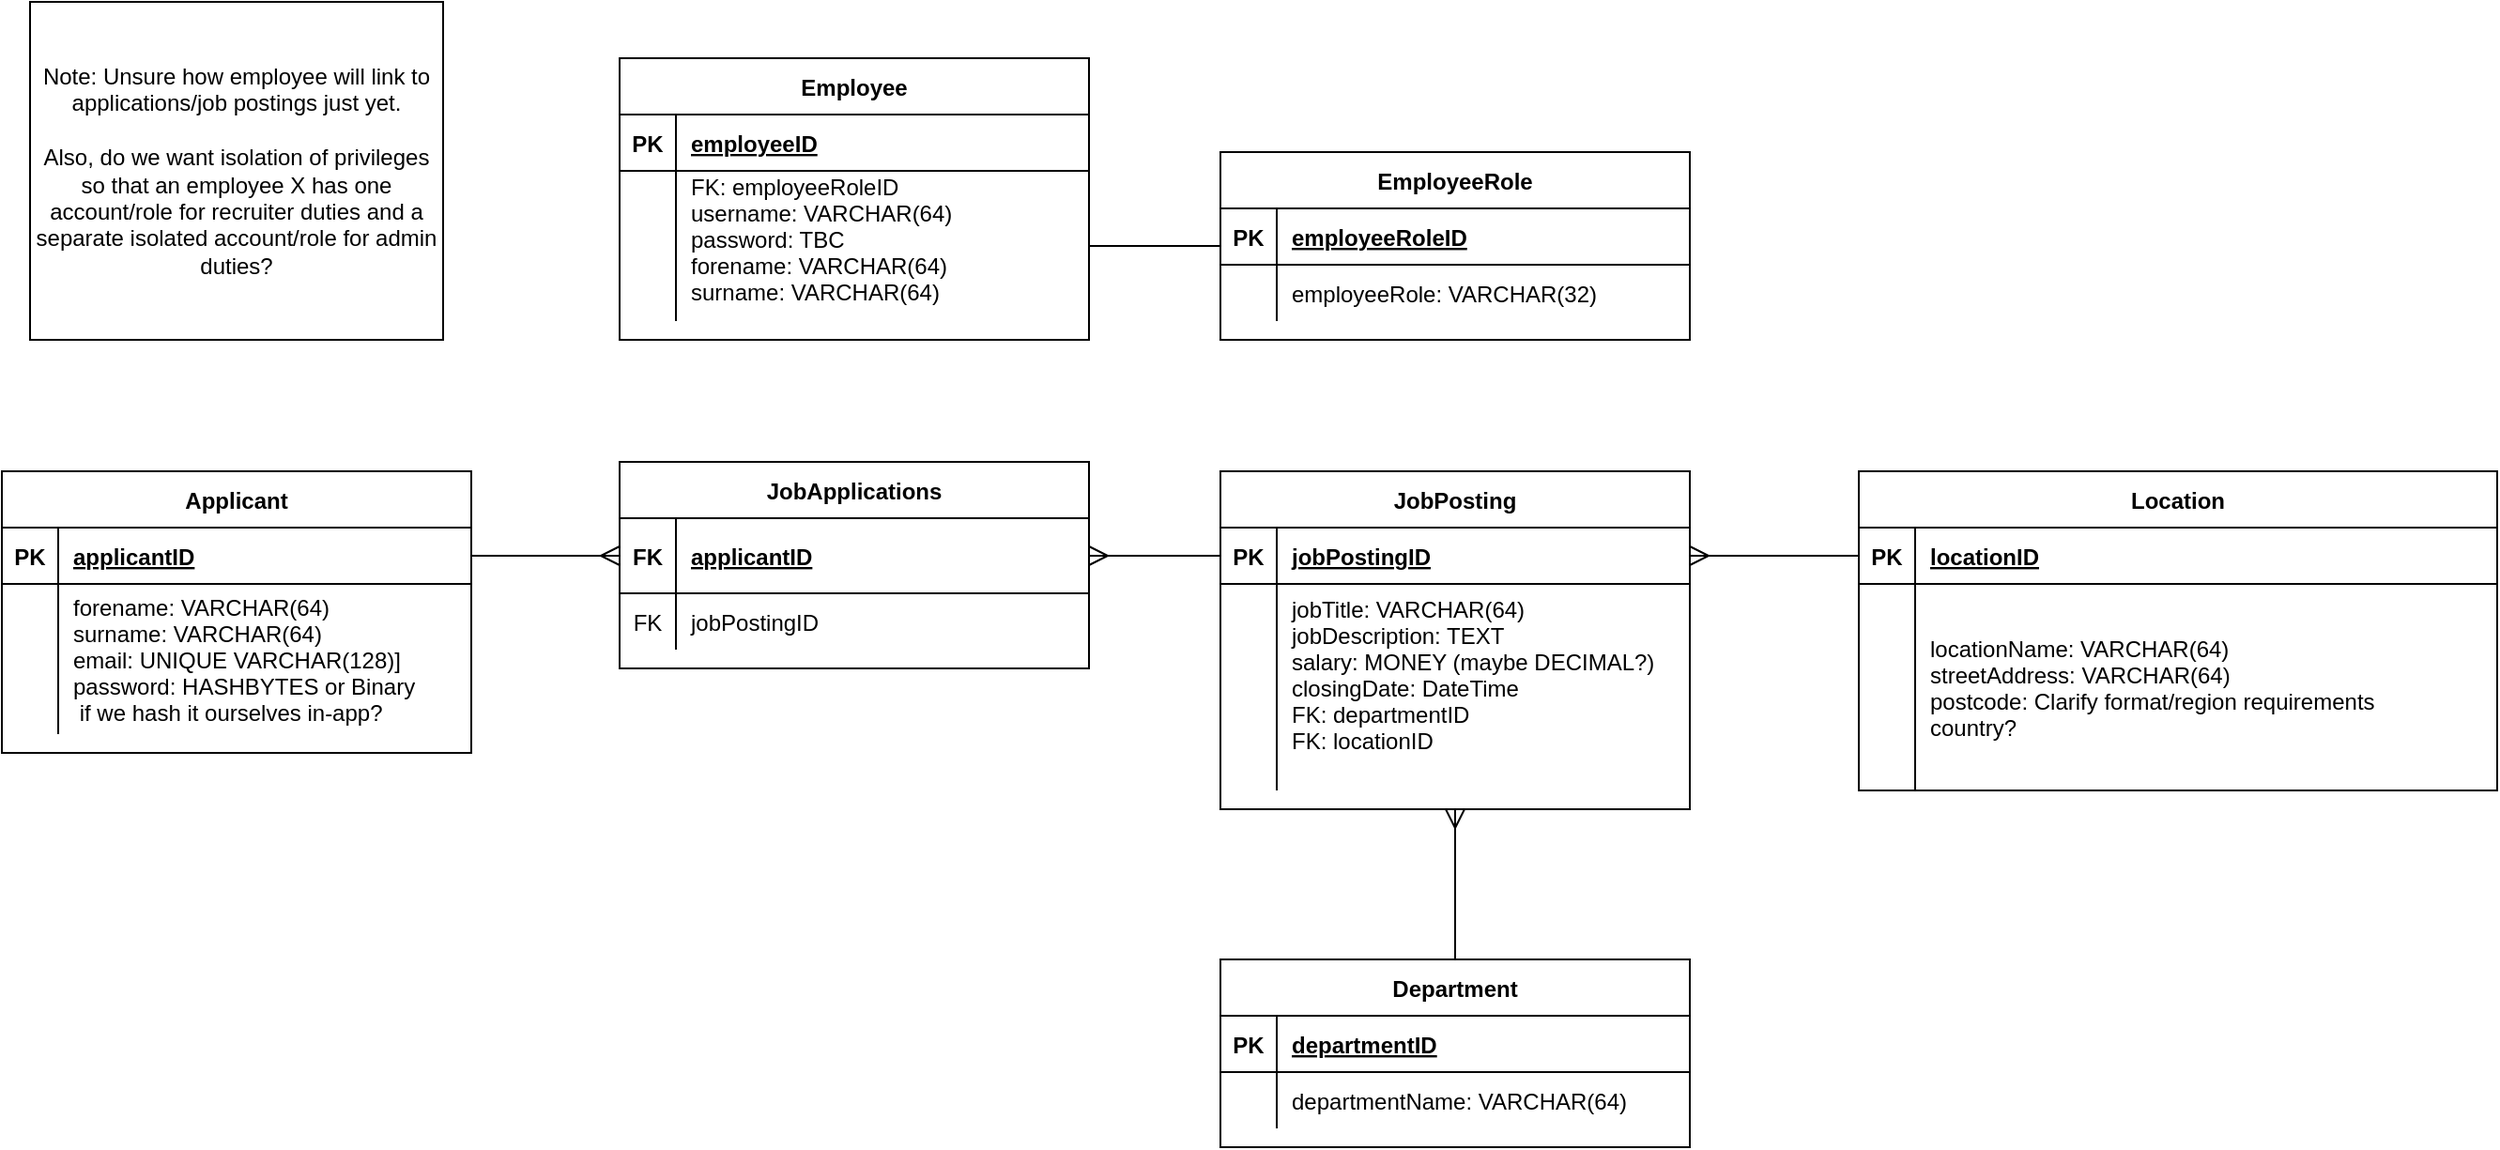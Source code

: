 <mxfile version="24.7.17">
  <diagram id="R2lEEEUBdFMjLlhIrx00" name="Page-1">
    <mxGraphModel dx="1593" dy="946" grid="1" gridSize="10" guides="1" tooltips="1" connect="1" arrows="1" fold="1" page="1" pageScale="1" pageWidth="850" pageHeight="1100" math="0" shadow="0" extFonts="Permanent Marker^https://fonts.googleapis.com/css?family=Permanent+Marker">
      <root>
        <mxCell id="0" />
        <mxCell id="1" parent="0" />
        <mxCell id="YbhxmXEQ3u_KpKCyCtI--7" value="Applicant" style="shape=table;startSize=30;container=1;collapsible=1;childLayout=tableLayout;fixedRows=1;rowLines=0;fontStyle=1;align=center;resizeLast=1;" vertex="1" parent="1">
          <mxGeometry x="31" y="320" width="250" height="150" as="geometry" />
        </mxCell>
        <mxCell id="YbhxmXEQ3u_KpKCyCtI--8" value="" style="shape=partialRectangle;collapsible=0;dropTarget=0;pointerEvents=0;fillColor=none;points=[[0,0.5],[1,0.5]];portConstraint=eastwest;top=0;left=0;right=0;bottom=1;" vertex="1" parent="YbhxmXEQ3u_KpKCyCtI--7">
          <mxGeometry y="30" width="250" height="30" as="geometry" />
        </mxCell>
        <mxCell id="YbhxmXEQ3u_KpKCyCtI--9" value="PK" style="shape=partialRectangle;overflow=hidden;connectable=0;fillColor=none;top=0;left=0;bottom=0;right=0;fontStyle=1;" vertex="1" parent="YbhxmXEQ3u_KpKCyCtI--8">
          <mxGeometry width="30" height="30" as="geometry">
            <mxRectangle width="30" height="30" as="alternateBounds" />
          </mxGeometry>
        </mxCell>
        <mxCell id="YbhxmXEQ3u_KpKCyCtI--10" value="applicantID" style="shape=partialRectangle;overflow=hidden;connectable=0;fillColor=none;top=0;left=0;bottom=0;right=0;align=left;spacingLeft=6;fontStyle=5;" vertex="1" parent="YbhxmXEQ3u_KpKCyCtI--8">
          <mxGeometry x="30" width="220" height="30" as="geometry">
            <mxRectangle width="220" height="30" as="alternateBounds" />
          </mxGeometry>
        </mxCell>
        <mxCell id="YbhxmXEQ3u_KpKCyCtI--11" value="" style="shape=partialRectangle;collapsible=0;dropTarget=0;pointerEvents=0;fillColor=none;points=[[0,0.5],[1,0.5]];portConstraint=eastwest;top=0;left=0;right=0;bottom=0;" vertex="1" parent="YbhxmXEQ3u_KpKCyCtI--7">
          <mxGeometry y="60" width="250" height="80" as="geometry" />
        </mxCell>
        <mxCell id="YbhxmXEQ3u_KpKCyCtI--12" value="" style="shape=partialRectangle;overflow=hidden;connectable=0;fillColor=none;top=0;left=0;bottom=0;right=0;" vertex="1" parent="YbhxmXEQ3u_KpKCyCtI--11">
          <mxGeometry width="30" height="80" as="geometry">
            <mxRectangle width="30" height="80" as="alternateBounds" />
          </mxGeometry>
        </mxCell>
        <mxCell id="YbhxmXEQ3u_KpKCyCtI--13" value="forename: VARCHAR(64)&#xa;surname: VARCHAR(64)&#xa;email: UNIQUE VARCHAR(128)]&#xa;password: HASHBYTES or Binary&#xa; if we hash it ourselves in-app?" style="shape=partialRectangle;overflow=hidden;connectable=0;fillColor=none;top=0;left=0;bottom=0;right=0;align=left;spacingLeft=6;" vertex="1" parent="YbhxmXEQ3u_KpKCyCtI--11">
          <mxGeometry x="30" width="220" height="80" as="geometry">
            <mxRectangle width="220" height="80" as="alternateBounds" />
          </mxGeometry>
        </mxCell>
        <mxCell id="YbhxmXEQ3u_KpKCyCtI--14" value="Employee" style="shape=table;startSize=30;container=1;collapsible=1;childLayout=tableLayout;fixedRows=1;rowLines=0;fontStyle=1;align=center;resizeLast=1;" vertex="1" parent="1">
          <mxGeometry x="360" y="100" width="250" height="150" as="geometry" />
        </mxCell>
        <mxCell id="YbhxmXEQ3u_KpKCyCtI--15" value="" style="shape=partialRectangle;collapsible=0;dropTarget=0;pointerEvents=0;fillColor=none;points=[[0,0.5],[1,0.5]];portConstraint=eastwest;top=0;left=0;right=0;bottom=1;" vertex="1" parent="YbhxmXEQ3u_KpKCyCtI--14">
          <mxGeometry y="30" width="250" height="30" as="geometry" />
        </mxCell>
        <mxCell id="YbhxmXEQ3u_KpKCyCtI--16" value="PK" style="shape=partialRectangle;overflow=hidden;connectable=0;fillColor=none;top=0;left=0;bottom=0;right=0;fontStyle=1;" vertex="1" parent="YbhxmXEQ3u_KpKCyCtI--15">
          <mxGeometry width="30" height="30" as="geometry">
            <mxRectangle width="30" height="30" as="alternateBounds" />
          </mxGeometry>
        </mxCell>
        <mxCell id="YbhxmXEQ3u_KpKCyCtI--17" value="employeeID" style="shape=partialRectangle;overflow=hidden;connectable=0;fillColor=none;top=0;left=0;bottom=0;right=0;align=left;spacingLeft=6;fontStyle=5;" vertex="1" parent="YbhxmXEQ3u_KpKCyCtI--15">
          <mxGeometry x="30" width="220" height="30" as="geometry">
            <mxRectangle width="220" height="30" as="alternateBounds" />
          </mxGeometry>
        </mxCell>
        <mxCell id="YbhxmXEQ3u_KpKCyCtI--18" value="" style="shape=partialRectangle;collapsible=0;dropTarget=0;pointerEvents=0;fillColor=none;points=[[0,0.5],[1,0.5]];portConstraint=eastwest;top=0;left=0;right=0;bottom=0;" vertex="1" parent="YbhxmXEQ3u_KpKCyCtI--14">
          <mxGeometry y="60" width="250" height="80" as="geometry" />
        </mxCell>
        <mxCell id="YbhxmXEQ3u_KpKCyCtI--19" value="" style="shape=partialRectangle;overflow=hidden;connectable=0;fillColor=none;top=0;left=0;bottom=0;right=0;" vertex="1" parent="YbhxmXEQ3u_KpKCyCtI--18">
          <mxGeometry width="30" height="80" as="geometry">
            <mxRectangle width="30" height="80" as="alternateBounds" />
          </mxGeometry>
        </mxCell>
        <mxCell id="YbhxmXEQ3u_KpKCyCtI--20" value="FK: employeeRoleID&#xa;username: VARCHAR(64)&#xa;password: TBC&#xa;forename: VARCHAR(64)&#xa;surname: VARCHAR(64)&#xa;" style="shape=partialRectangle;overflow=hidden;connectable=0;fillColor=none;top=0;left=0;bottom=0;right=0;align=left;spacingLeft=6;" vertex="1" parent="YbhxmXEQ3u_KpKCyCtI--18">
          <mxGeometry x="30" width="220" height="80" as="geometry">
            <mxRectangle width="220" height="80" as="alternateBounds" />
          </mxGeometry>
        </mxCell>
        <mxCell id="YbhxmXEQ3u_KpKCyCtI--21" value="JobPosting" style="shape=table;startSize=30;container=1;collapsible=1;childLayout=tableLayout;fixedRows=1;rowLines=0;fontStyle=1;align=center;resizeLast=1;" vertex="1" parent="1">
          <mxGeometry x="680" y="320" width="250" height="180" as="geometry" />
        </mxCell>
        <mxCell id="YbhxmXEQ3u_KpKCyCtI--22" value="" style="shape=partialRectangle;collapsible=0;dropTarget=0;pointerEvents=0;fillColor=none;points=[[0,0.5],[1,0.5]];portConstraint=eastwest;top=0;left=0;right=0;bottom=1;" vertex="1" parent="YbhxmXEQ3u_KpKCyCtI--21">
          <mxGeometry y="30" width="250" height="30" as="geometry" />
        </mxCell>
        <mxCell id="YbhxmXEQ3u_KpKCyCtI--23" value="PK" style="shape=partialRectangle;overflow=hidden;connectable=0;fillColor=none;top=0;left=0;bottom=0;right=0;fontStyle=1;" vertex="1" parent="YbhxmXEQ3u_KpKCyCtI--22">
          <mxGeometry width="30" height="30" as="geometry">
            <mxRectangle width="30" height="30" as="alternateBounds" />
          </mxGeometry>
        </mxCell>
        <mxCell id="YbhxmXEQ3u_KpKCyCtI--24" value="jobPostingID" style="shape=partialRectangle;overflow=hidden;connectable=0;fillColor=none;top=0;left=0;bottom=0;right=0;align=left;spacingLeft=6;fontStyle=5;" vertex="1" parent="YbhxmXEQ3u_KpKCyCtI--22">
          <mxGeometry x="30" width="220" height="30" as="geometry">
            <mxRectangle width="220" height="30" as="alternateBounds" />
          </mxGeometry>
        </mxCell>
        <mxCell id="YbhxmXEQ3u_KpKCyCtI--25" value="" style="shape=partialRectangle;collapsible=0;dropTarget=0;pointerEvents=0;fillColor=none;points=[[0,0.5],[1,0.5]];portConstraint=eastwest;top=0;left=0;right=0;bottom=0;" vertex="1" parent="YbhxmXEQ3u_KpKCyCtI--21">
          <mxGeometry y="60" width="250" height="110" as="geometry" />
        </mxCell>
        <mxCell id="YbhxmXEQ3u_KpKCyCtI--26" value="" style="shape=partialRectangle;overflow=hidden;connectable=0;fillColor=none;top=0;left=0;bottom=0;right=0;" vertex="1" parent="YbhxmXEQ3u_KpKCyCtI--25">
          <mxGeometry width="30" height="110" as="geometry">
            <mxRectangle width="30" height="110" as="alternateBounds" />
          </mxGeometry>
        </mxCell>
        <mxCell id="YbhxmXEQ3u_KpKCyCtI--27" value="jobTitle: VARCHAR(64)&#xa;jobDescription: TEXT&#xa;salary: MONEY (maybe DECIMAL?)&#xa;closingDate: DateTime&#xa;FK: departmentID&#xa;FK: locationID&#xa;" style="shape=partialRectangle;overflow=hidden;connectable=0;fillColor=none;top=0;left=0;bottom=0;right=0;align=left;spacingLeft=6;" vertex="1" parent="YbhxmXEQ3u_KpKCyCtI--25">
          <mxGeometry x="30" width="220" height="110" as="geometry">
            <mxRectangle width="220" height="110" as="alternateBounds" />
          </mxGeometry>
        </mxCell>
        <mxCell id="YbhxmXEQ3u_KpKCyCtI--67" style="edgeStyle=none;curved=1;rounded=0;orthogonalLoop=1;jettySize=auto;html=1;entryX=0.5;entryY=1;entryDx=0;entryDy=0;fontSize=12;startSize=8;endSize=8;endArrow=ERmany;endFill=0;" edge="1" parent="1" source="YbhxmXEQ3u_KpKCyCtI--28" target="YbhxmXEQ3u_KpKCyCtI--21">
          <mxGeometry relative="1" as="geometry" />
        </mxCell>
        <mxCell id="YbhxmXEQ3u_KpKCyCtI--28" value="Department" style="shape=table;startSize=30;container=1;collapsible=1;childLayout=tableLayout;fixedRows=1;rowLines=0;fontStyle=1;align=center;resizeLast=1;" vertex="1" parent="1">
          <mxGeometry x="680" y="580" width="250" height="100" as="geometry" />
        </mxCell>
        <mxCell id="YbhxmXEQ3u_KpKCyCtI--29" value="" style="shape=partialRectangle;collapsible=0;dropTarget=0;pointerEvents=0;fillColor=none;points=[[0,0.5],[1,0.5]];portConstraint=eastwest;top=0;left=0;right=0;bottom=1;" vertex="1" parent="YbhxmXEQ3u_KpKCyCtI--28">
          <mxGeometry y="30" width="250" height="30" as="geometry" />
        </mxCell>
        <mxCell id="YbhxmXEQ3u_KpKCyCtI--30" value="PK" style="shape=partialRectangle;overflow=hidden;connectable=0;fillColor=none;top=0;left=0;bottom=0;right=0;fontStyle=1;" vertex="1" parent="YbhxmXEQ3u_KpKCyCtI--29">
          <mxGeometry width="30" height="30" as="geometry">
            <mxRectangle width="30" height="30" as="alternateBounds" />
          </mxGeometry>
        </mxCell>
        <mxCell id="YbhxmXEQ3u_KpKCyCtI--31" value="departmentID" style="shape=partialRectangle;overflow=hidden;connectable=0;fillColor=none;top=0;left=0;bottom=0;right=0;align=left;spacingLeft=6;fontStyle=5;" vertex="1" parent="YbhxmXEQ3u_KpKCyCtI--29">
          <mxGeometry x="30" width="220" height="30" as="geometry">
            <mxRectangle width="220" height="30" as="alternateBounds" />
          </mxGeometry>
        </mxCell>
        <mxCell id="YbhxmXEQ3u_KpKCyCtI--32" value="" style="shape=partialRectangle;collapsible=0;dropTarget=0;pointerEvents=0;fillColor=none;points=[[0,0.5],[1,0.5]];portConstraint=eastwest;top=0;left=0;right=0;bottom=0;" vertex="1" parent="YbhxmXEQ3u_KpKCyCtI--28">
          <mxGeometry y="60" width="250" height="30" as="geometry" />
        </mxCell>
        <mxCell id="YbhxmXEQ3u_KpKCyCtI--33" value="" style="shape=partialRectangle;overflow=hidden;connectable=0;fillColor=none;top=0;left=0;bottom=0;right=0;" vertex="1" parent="YbhxmXEQ3u_KpKCyCtI--32">
          <mxGeometry width="30" height="30" as="geometry">
            <mxRectangle width="30" height="30" as="alternateBounds" />
          </mxGeometry>
        </mxCell>
        <mxCell id="YbhxmXEQ3u_KpKCyCtI--34" value="departmentName: VARCHAR(64)" style="shape=partialRectangle;overflow=hidden;connectable=0;fillColor=none;top=0;left=0;bottom=0;right=0;align=left;spacingLeft=6;" vertex="1" parent="YbhxmXEQ3u_KpKCyCtI--32">
          <mxGeometry x="30" width="220" height="30" as="geometry">
            <mxRectangle width="220" height="30" as="alternateBounds" />
          </mxGeometry>
        </mxCell>
        <mxCell id="YbhxmXEQ3u_KpKCyCtI--35" value="Location" style="shape=table;startSize=30;container=1;collapsible=1;childLayout=tableLayout;fixedRows=1;rowLines=0;fontStyle=1;align=center;resizeLast=1;" vertex="1" parent="1">
          <mxGeometry x="1020" y="320" width="340" height="170" as="geometry" />
        </mxCell>
        <mxCell id="YbhxmXEQ3u_KpKCyCtI--36" value="" style="shape=partialRectangle;collapsible=0;dropTarget=0;pointerEvents=0;fillColor=none;points=[[0,0.5],[1,0.5]];portConstraint=eastwest;top=0;left=0;right=0;bottom=1;" vertex="1" parent="YbhxmXEQ3u_KpKCyCtI--35">
          <mxGeometry y="30" width="340" height="30" as="geometry" />
        </mxCell>
        <mxCell id="YbhxmXEQ3u_KpKCyCtI--37" value="PK" style="shape=partialRectangle;overflow=hidden;connectable=0;fillColor=none;top=0;left=0;bottom=0;right=0;fontStyle=1;" vertex="1" parent="YbhxmXEQ3u_KpKCyCtI--36">
          <mxGeometry width="30" height="30" as="geometry">
            <mxRectangle width="30" height="30" as="alternateBounds" />
          </mxGeometry>
        </mxCell>
        <mxCell id="YbhxmXEQ3u_KpKCyCtI--38" value="locationID" style="shape=partialRectangle;overflow=hidden;connectable=0;fillColor=none;top=0;left=0;bottom=0;right=0;align=left;spacingLeft=6;fontStyle=5;" vertex="1" parent="YbhxmXEQ3u_KpKCyCtI--36">
          <mxGeometry x="30" width="310" height="30" as="geometry">
            <mxRectangle width="310" height="30" as="alternateBounds" />
          </mxGeometry>
        </mxCell>
        <mxCell id="YbhxmXEQ3u_KpKCyCtI--39" value="" style="shape=partialRectangle;collapsible=0;dropTarget=0;pointerEvents=0;fillColor=none;points=[[0,0.5],[1,0.5]];portConstraint=eastwest;top=0;left=0;right=0;bottom=0;" vertex="1" parent="YbhxmXEQ3u_KpKCyCtI--35">
          <mxGeometry y="60" width="340" height="110" as="geometry" />
        </mxCell>
        <mxCell id="YbhxmXEQ3u_KpKCyCtI--40" value="" style="shape=partialRectangle;overflow=hidden;connectable=0;fillColor=none;top=0;left=0;bottom=0;right=0;" vertex="1" parent="YbhxmXEQ3u_KpKCyCtI--39">
          <mxGeometry width="30" height="110" as="geometry">
            <mxRectangle width="30" height="110" as="alternateBounds" />
          </mxGeometry>
        </mxCell>
        <mxCell id="YbhxmXEQ3u_KpKCyCtI--41" value="locationName: VARCHAR(64)&#xa;streetAddress: VARCHAR(64)&#xa;postcode: Clarify format/region requirements&#xa;country?" style="shape=partialRectangle;overflow=hidden;connectable=0;fillColor=none;top=0;left=0;bottom=0;right=0;align=left;spacingLeft=6;" vertex="1" parent="YbhxmXEQ3u_KpKCyCtI--39">
          <mxGeometry x="30" width="310" height="110" as="geometry">
            <mxRectangle width="310" height="110" as="alternateBounds" />
          </mxGeometry>
        </mxCell>
        <mxCell id="YbhxmXEQ3u_KpKCyCtI--42" value="JobApplications" style="shape=table;startSize=30;container=1;collapsible=1;childLayout=tableLayout;fixedRows=1;rowLines=0;fontStyle=1;align=center;resizeLast=1;" vertex="1" parent="1">
          <mxGeometry x="360" y="315" width="250" height="110" as="geometry" />
        </mxCell>
        <mxCell id="YbhxmXEQ3u_KpKCyCtI--43" value="" style="shape=partialRectangle;collapsible=0;dropTarget=0;pointerEvents=0;fillColor=none;points=[[0,0.5],[1,0.5]];portConstraint=eastwest;top=0;left=0;right=0;bottom=1;" vertex="1" parent="YbhxmXEQ3u_KpKCyCtI--42">
          <mxGeometry y="30" width="250" height="40" as="geometry" />
        </mxCell>
        <mxCell id="YbhxmXEQ3u_KpKCyCtI--44" value="FK" style="shape=partialRectangle;overflow=hidden;connectable=0;fillColor=none;top=0;left=0;bottom=0;right=0;fontStyle=1;" vertex="1" parent="YbhxmXEQ3u_KpKCyCtI--43">
          <mxGeometry width="30" height="40" as="geometry">
            <mxRectangle width="30" height="40" as="alternateBounds" />
          </mxGeometry>
        </mxCell>
        <mxCell id="YbhxmXEQ3u_KpKCyCtI--45" value="applicantID" style="shape=partialRectangle;overflow=hidden;connectable=0;fillColor=none;top=0;left=0;bottom=0;right=0;align=left;spacingLeft=6;fontStyle=5;" vertex="1" parent="YbhxmXEQ3u_KpKCyCtI--43">
          <mxGeometry x="30" width="220" height="40" as="geometry">
            <mxRectangle width="220" height="40" as="alternateBounds" />
          </mxGeometry>
        </mxCell>
        <mxCell id="YbhxmXEQ3u_KpKCyCtI--46" value="" style="shape=partialRectangle;collapsible=0;dropTarget=0;pointerEvents=0;fillColor=none;points=[[0,0.5],[1,0.5]];portConstraint=eastwest;top=0;left=0;right=0;bottom=0;" vertex="1" parent="YbhxmXEQ3u_KpKCyCtI--42">
          <mxGeometry y="70" width="250" height="30" as="geometry" />
        </mxCell>
        <mxCell id="YbhxmXEQ3u_KpKCyCtI--47" value="FK" style="shape=partialRectangle;overflow=hidden;connectable=0;fillColor=none;top=0;left=0;bottom=0;right=0;" vertex="1" parent="YbhxmXEQ3u_KpKCyCtI--46">
          <mxGeometry width="30" height="30" as="geometry">
            <mxRectangle width="30" height="30" as="alternateBounds" />
          </mxGeometry>
        </mxCell>
        <mxCell id="YbhxmXEQ3u_KpKCyCtI--48" value="jobPostingID" style="shape=partialRectangle;overflow=hidden;connectable=0;fillColor=none;top=0;left=0;bottom=0;right=0;align=left;spacingLeft=6;" vertex="1" parent="YbhxmXEQ3u_KpKCyCtI--46">
          <mxGeometry x="30" width="220" height="30" as="geometry">
            <mxRectangle width="220" height="30" as="alternateBounds" />
          </mxGeometry>
        </mxCell>
        <mxCell id="YbhxmXEQ3u_KpKCyCtI--49" style="edgeStyle=none;curved=1;rounded=0;orthogonalLoop=1;jettySize=auto;html=1;exitX=1;exitY=0.5;exitDx=0;exitDy=0;entryX=0;entryY=0.5;entryDx=0;entryDy=0;fontSize=12;startSize=8;endSize=8;endArrow=ERmany;endFill=0;" edge="1" parent="1" source="YbhxmXEQ3u_KpKCyCtI--8" target="YbhxmXEQ3u_KpKCyCtI--43">
          <mxGeometry relative="1" as="geometry" />
        </mxCell>
        <mxCell id="YbhxmXEQ3u_KpKCyCtI--50" style="edgeStyle=none;curved=1;rounded=0;orthogonalLoop=1;jettySize=auto;html=1;fontSize=12;startSize=8;endSize=8;endArrow=ERmany;endFill=0;" edge="1" parent="1" source="YbhxmXEQ3u_KpKCyCtI--22">
          <mxGeometry relative="1" as="geometry">
            <mxPoint x="610" y="365" as="targetPoint" />
          </mxGeometry>
        </mxCell>
        <mxCell id="YbhxmXEQ3u_KpKCyCtI--62" style="edgeStyle=none;curved=1;rounded=0;orthogonalLoop=1;jettySize=auto;html=1;entryX=1;entryY=0.5;entryDx=0;entryDy=0;fontSize=12;startSize=8;endSize=8;endArrow=none;endFill=0;" edge="1" parent="1" source="YbhxmXEQ3u_KpKCyCtI--53" target="YbhxmXEQ3u_KpKCyCtI--18">
          <mxGeometry relative="1" as="geometry" />
        </mxCell>
        <mxCell id="YbhxmXEQ3u_KpKCyCtI--53" value="EmployeeRole" style="shape=table;startSize=30;container=1;collapsible=1;childLayout=tableLayout;fixedRows=1;rowLines=0;fontStyle=1;align=center;resizeLast=1;" vertex="1" parent="1">
          <mxGeometry x="680" y="150" width="250" height="100" as="geometry" />
        </mxCell>
        <mxCell id="YbhxmXEQ3u_KpKCyCtI--54" value="" style="shape=partialRectangle;collapsible=0;dropTarget=0;pointerEvents=0;fillColor=none;points=[[0,0.5],[1,0.5]];portConstraint=eastwest;top=0;left=0;right=0;bottom=1;" vertex="1" parent="YbhxmXEQ3u_KpKCyCtI--53">
          <mxGeometry y="30" width="250" height="30" as="geometry" />
        </mxCell>
        <mxCell id="YbhxmXEQ3u_KpKCyCtI--55" value="PK" style="shape=partialRectangle;overflow=hidden;connectable=0;fillColor=none;top=0;left=0;bottom=0;right=0;fontStyle=1;" vertex="1" parent="YbhxmXEQ3u_KpKCyCtI--54">
          <mxGeometry width="30" height="30" as="geometry">
            <mxRectangle width="30" height="30" as="alternateBounds" />
          </mxGeometry>
        </mxCell>
        <mxCell id="YbhxmXEQ3u_KpKCyCtI--56" value="employeeRoleID" style="shape=partialRectangle;overflow=hidden;connectable=0;fillColor=none;top=0;left=0;bottom=0;right=0;align=left;spacingLeft=6;fontStyle=5;" vertex="1" parent="YbhxmXEQ3u_KpKCyCtI--54">
          <mxGeometry x="30" width="220" height="30" as="geometry">
            <mxRectangle width="220" height="30" as="alternateBounds" />
          </mxGeometry>
        </mxCell>
        <mxCell id="YbhxmXEQ3u_KpKCyCtI--57" value="" style="shape=partialRectangle;collapsible=0;dropTarget=0;pointerEvents=0;fillColor=none;points=[[0,0.5],[1,0.5]];portConstraint=eastwest;top=0;left=0;right=0;bottom=0;" vertex="1" parent="YbhxmXEQ3u_KpKCyCtI--53">
          <mxGeometry y="60" width="250" height="30" as="geometry" />
        </mxCell>
        <mxCell id="YbhxmXEQ3u_KpKCyCtI--58" value="" style="shape=partialRectangle;overflow=hidden;connectable=0;fillColor=none;top=0;left=0;bottom=0;right=0;" vertex="1" parent="YbhxmXEQ3u_KpKCyCtI--57">
          <mxGeometry width="30" height="30" as="geometry">
            <mxRectangle width="30" height="30" as="alternateBounds" />
          </mxGeometry>
        </mxCell>
        <mxCell id="YbhxmXEQ3u_KpKCyCtI--59" value="employeeRole: VARCHAR(32)" style="shape=partialRectangle;overflow=hidden;connectable=0;fillColor=none;top=0;left=0;bottom=0;right=0;align=left;spacingLeft=6;" vertex="1" parent="YbhxmXEQ3u_KpKCyCtI--57">
          <mxGeometry x="30" width="220" height="30" as="geometry">
            <mxRectangle width="220" height="30" as="alternateBounds" />
          </mxGeometry>
        </mxCell>
        <mxCell id="YbhxmXEQ3u_KpKCyCtI--65" value="Note: Unsure how employee will link to applications/job postings just yet.&lt;br&gt;&lt;div&gt;&lt;br&gt;&lt;/div&gt;&lt;div&gt;Also, do we want isolation of privileges so that an employee X has one account/role for recruiter duties and a separate isolated account/role for admin duties?&lt;/div&gt;" style="rounded=0;whiteSpace=wrap;html=1;" vertex="1" parent="1">
          <mxGeometry x="46" y="70" width="220" height="180" as="geometry" />
        </mxCell>
        <mxCell id="YbhxmXEQ3u_KpKCyCtI--66" style="edgeStyle=none;curved=1;rounded=0;orthogonalLoop=1;jettySize=auto;html=1;entryX=1;entryY=0.5;entryDx=0;entryDy=0;fontSize=12;startSize=8;endSize=8;endArrow=ERmany;endFill=0;" edge="1" parent="1" source="YbhxmXEQ3u_KpKCyCtI--36" target="YbhxmXEQ3u_KpKCyCtI--22">
          <mxGeometry relative="1" as="geometry" />
        </mxCell>
      </root>
    </mxGraphModel>
  </diagram>
</mxfile>
